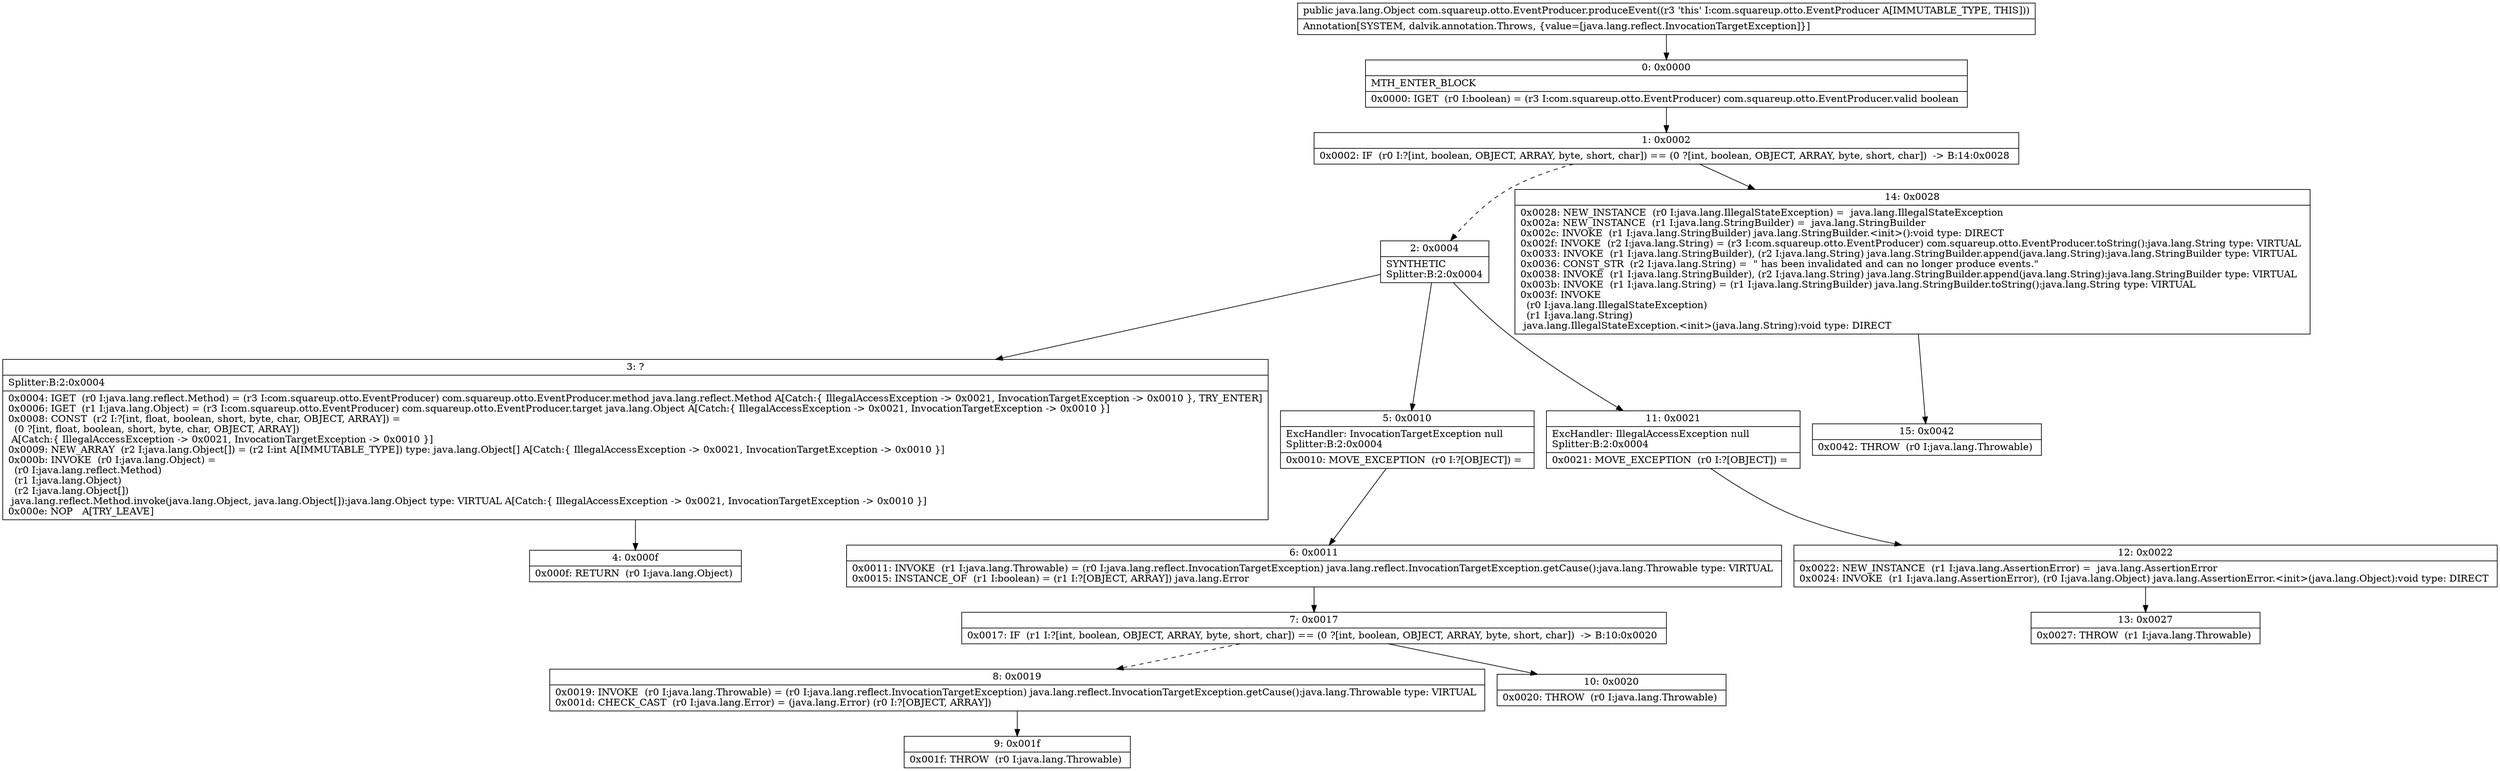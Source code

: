 digraph "CFG forcom.squareup.otto.EventProducer.produceEvent()Ljava\/lang\/Object;" {
Node_0 [shape=record,label="{0\:\ 0x0000|MTH_ENTER_BLOCK\l|0x0000: IGET  (r0 I:boolean) = (r3 I:com.squareup.otto.EventProducer) com.squareup.otto.EventProducer.valid boolean \l}"];
Node_1 [shape=record,label="{1\:\ 0x0002|0x0002: IF  (r0 I:?[int, boolean, OBJECT, ARRAY, byte, short, char]) == (0 ?[int, boolean, OBJECT, ARRAY, byte, short, char])  \-\> B:14:0x0028 \l}"];
Node_2 [shape=record,label="{2\:\ 0x0004|SYNTHETIC\lSplitter:B:2:0x0004\l}"];
Node_3 [shape=record,label="{3\:\ ?|Splitter:B:2:0x0004\l|0x0004: IGET  (r0 I:java.lang.reflect.Method) = (r3 I:com.squareup.otto.EventProducer) com.squareup.otto.EventProducer.method java.lang.reflect.Method A[Catch:\{ IllegalAccessException \-\> 0x0021, InvocationTargetException \-\> 0x0010 \}, TRY_ENTER]\l0x0006: IGET  (r1 I:java.lang.Object) = (r3 I:com.squareup.otto.EventProducer) com.squareup.otto.EventProducer.target java.lang.Object A[Catch:\{ IllegalAccessException \-\> 0x0021, InvocationTargetException \-\> 0x0010 \}]\l0x0008: CONST  (r2 I:?[int, float, boolean, short, byte, char, OBJECT, ARRAY]) = \l  (0 ?[int, float, boolean, short, byte, char, OBJECT, ARRAY])\l A[Catch:\{ IllegalAccessException \-\> 0x0021, InvocationTargetException \-\> 0x0010 \}]\l0x0009: NEW_ARRAY  (r2 I:java.lang.Object[]) = (r2 I:int A[IMMUTABLE_TYPE]) type: java.lang.Object[] A[Catch:\{ IllegalAccessException \-\> 0x0021, InvocationTargetException \-\> 0x0010 \}]\l0x000b: INVOKE  (r0 I:java.lang.Object) = \l  (r0 I:java.lang.reflect.Method)\l  (r1 I:java.lang.Object)\l  (r2 I:java.lang.Object[])\l java.lang.reflect.Method.invoke(java.lang.Object, java.lang.Object[]):java.lang.Object type: VIRTUAL A[Catch:\{ IllegalAccessException \-\> 0x0021, InvocationTargetException \-\> 0x0010 \}]\l0x000e: NOP   A[TRY_LEAVE]\l}"];
Node_4 [shape=record,label="{4\:\ 0x000f|0x000f: RETURN  (r0 I:java.lang.Object) \l}"];
Node_5 [shape=record,label="{5\:\ 0x0010|ExcHandler: InvocationTargetException null\lSplitter:B:2:0x0004\l|0x0010: MOVE_EXCEPTION  (r0 I:?[OBJECT]) =  \l}"];
Node_6 [shape=record,label="{6\:\ 0x0011|0x0011: INVOKE  (r1 I:java.lang.Throwable) = (r0 I:java.lang.reflect.InvocationTargetException) java.lang.reflect.InvocationTargetException.getCause():java.lang.Throwable type: VIRTUAL \l0x0015: INSTANCE_OF  (r1 I:boolean) = (r1 I:?[OBJECT, ARRAY]) java.lang.Error \l}"];
Node_7 [shape=record,label="{7\:\ 0x0017|0x0017: IF  (r1 I:?[int, boolean, OBJECT, ARRAY, byte, short, char]) == (0 ?[int, boolean, OBJECT, ARRAY, byte, short, char])  \-\> B:10:0x0020 \l}"];
Node_8 [shape=record,label="{8\:\ 0x0019|0x0019: INVOKE  (r0 I:java.lang.Throwable) = (r0 I:java.lang.reflect.InvocationTargetException) java.lang.reflect.InvocationTargetException.getCause():java.lang.Throwable type: VIRTUAL \l0x001d: CHECK_CAST  (r0 I:java.lang.Error) = (java.lang.Error) (r0 I:?[OBJECT, ARRAY]) \l}"];
Node_9 [shape=record,label="{9\:\ 0x001f|0x001f: THROW  (r0 I:java.lang.Throwable) \l}"];
Node_10 [shape=record,label="{10\:\ 0x0020|0x0020: THROW  (r0 I:java.lang.Throwable) \l}"];
Node_11 [shape=record,label="{11\:\ 0x0021|ExcHandler: IllegalAccessException null\lSplitter:B:2:0x0004\l|0x0021: MOVE_EXCEPTION  (r0 I:?[OBJECT]) =  \l}"];
Node_12 [shape=record,label="{12\:\ 0x0022|0x0022: NEW_INSTANCE  (r1 I:java.lang.AssertionError) =  java.lang.AssertionError \l0x0024: INVOKE  (r1 I:java.lang.AssertionError), (r0 I:java.lang.Object) java.lang.AssertionError.\<init\>(java.lang.Object):void type: DIRECT \l}"];
Node_13 [shape=record,label="{13\:\ 0x0027|0x0027: THROW  (r1 I:java.lang.Throwable) \l}"];
Node_14 [shape=record,label="{14\:\ 0x0028|0x0028: NEW_INSTANCE  (r0 I:java.lang.IllegalStateException) =  java.lang.IllegalStateException \l0x002a: NEW_INSTANCE  (r1 I:java.lang.StringBuilder) =  java.lang.StringBuilder \l0x002c: INVOKE  (r1 I:java.lang.StringBuilder) java.lang.StringBuilder.\<init\>():void type: DIRECT \l0x002f: INVOKE  (r2 I:java.lang.String) = (r3 I:com.squareup.otto.EventProducer) com.squareup.otto.EventProducer.toString():java.lang.String type: VIRTUAL \l0x0033: INVOKE  (r1 I:java.lang.StringBuilder), (r2 I:java.lang.String) java.lang.StringBuilder.append(java.lang.String):java.lang.StringBuilder type: VIRTUAL \l0x0036: CONST_STR  (r2 I:java.lang.String) =  \" has been invalidated and can no longer produce events.\" \l0x0038: INVOKE  (r1 I:java.lang.StringBuilder), (r2 I:java.lang.String) java.lang.StringBuilder.append(java.lang.String):java.lang.StringBuilder type: VIRTUAL \l0x003b: INVOKE  (r1 I:java.lang.String) = (r1 I:java.lang.StringBuilder) java.lang.StringBuilder.toString():java.lang.String type: VIRTUAL \l0x003f: INVOKE  \l  (r0 I:java.lang.IllegalStateException)\l  (r1 I:java.lang.String)\l java.lang.IllegalStateException.\<init\>(java.lang.String):void type: DIRECT \l}"];
Node_15 [shape=record,label="{15\:\ 0x0042|0x0042: THROW  (r0 I:java.lang.Throwable) \l}"];
MethodNode[shape=record,label="{public java.lang.Object com.squareup.otto.EventProducer.produceEvent((r3 'this' I:com.squareup.otto.EventProducer A[IMMUTABLE_TYPE, THIS]))  | Annotation[SYSTEM, dalvik.annotation.Throws, \{value=[java.lang.reflect.InvocationTargetException]\}]\l}"];
MethodNode -> Node_0;
Node_0 -> Node_1;
Node_1 -> Node_2[style=dashed];
Node_1 -> Node_14;
Node_2 -> Node_3;
Node_2 -> Node_11;
Node_2 -> Node_5;
Node_3 -> Node_4;
Node_5 -> Node_6;
Node_6 -> Node_7;
Node_7 -> Node_8[style=dashed];
Node_7 -> Node_10;
Node_8 -> Node_9;
Node_11 -> Node_12;
Node_12 -> Node_13;
Node_14 -> Node_15;
}

